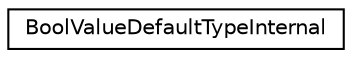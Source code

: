 digraph "类继承关系图"
{
 // LATEX_PDF_SIZE
  edge [fontname="Helvetica",fontsize="10",labelfontname="Helvetica",labelfontsize="10"];
  node [fontname="Helvetica",fontsize="10",shape=record];
  rankdir="LR";
  Node0 [label="BoolValueDefaultTypeInternal",height=0.2,width=0.4,color="black", fillcolor="white", style="filled",URL="$structBoolValueDefaultTypeInternal.html",tooltip=" "];
}

